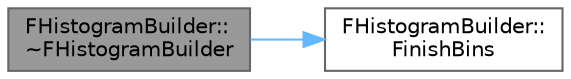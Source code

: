 digraph "FHistogramBuilder::~FHistogramBuilder"
{
 // INTERACTIVE_SVG=YES
 // LATEX_PDF_SIZE
  bgcolor="transparent";
  edge [fontname=Helvetica,fontsize=10,labelfontname=Helvetica,labelfontsize=10];
  node [fontname=Helvetica,fontsize=10,shape=box,height=0.2,width=0.4];
  rankdir="LR";
  Node1 [id="Node000001",label="FHistogramBuilder::\l~FHistogramBuilder",height=0.2,width=0.4,color="gray40", fillcolor="grey60", style="filled", fontcolor="black",tooltip=" "];
  Node1 -> Node2 [id="edge1_Node000001_Node000002",color="steelblue1",style="solid",tooltip=" "];
  Node2 [id="Node000002",label="FHistogramBuilder::\lFinishBins",height=0.2,width=0.4,color="grey40", fillcolor="white", style="filled",URL="$dd/d2a/structFHistogramBuilder.html#a700c300efbfc0f705b1961f48441dd0b",tooltip="Call when done adding bins, this will create a final unbounded bin to catch values above the maximum ..."];
}
